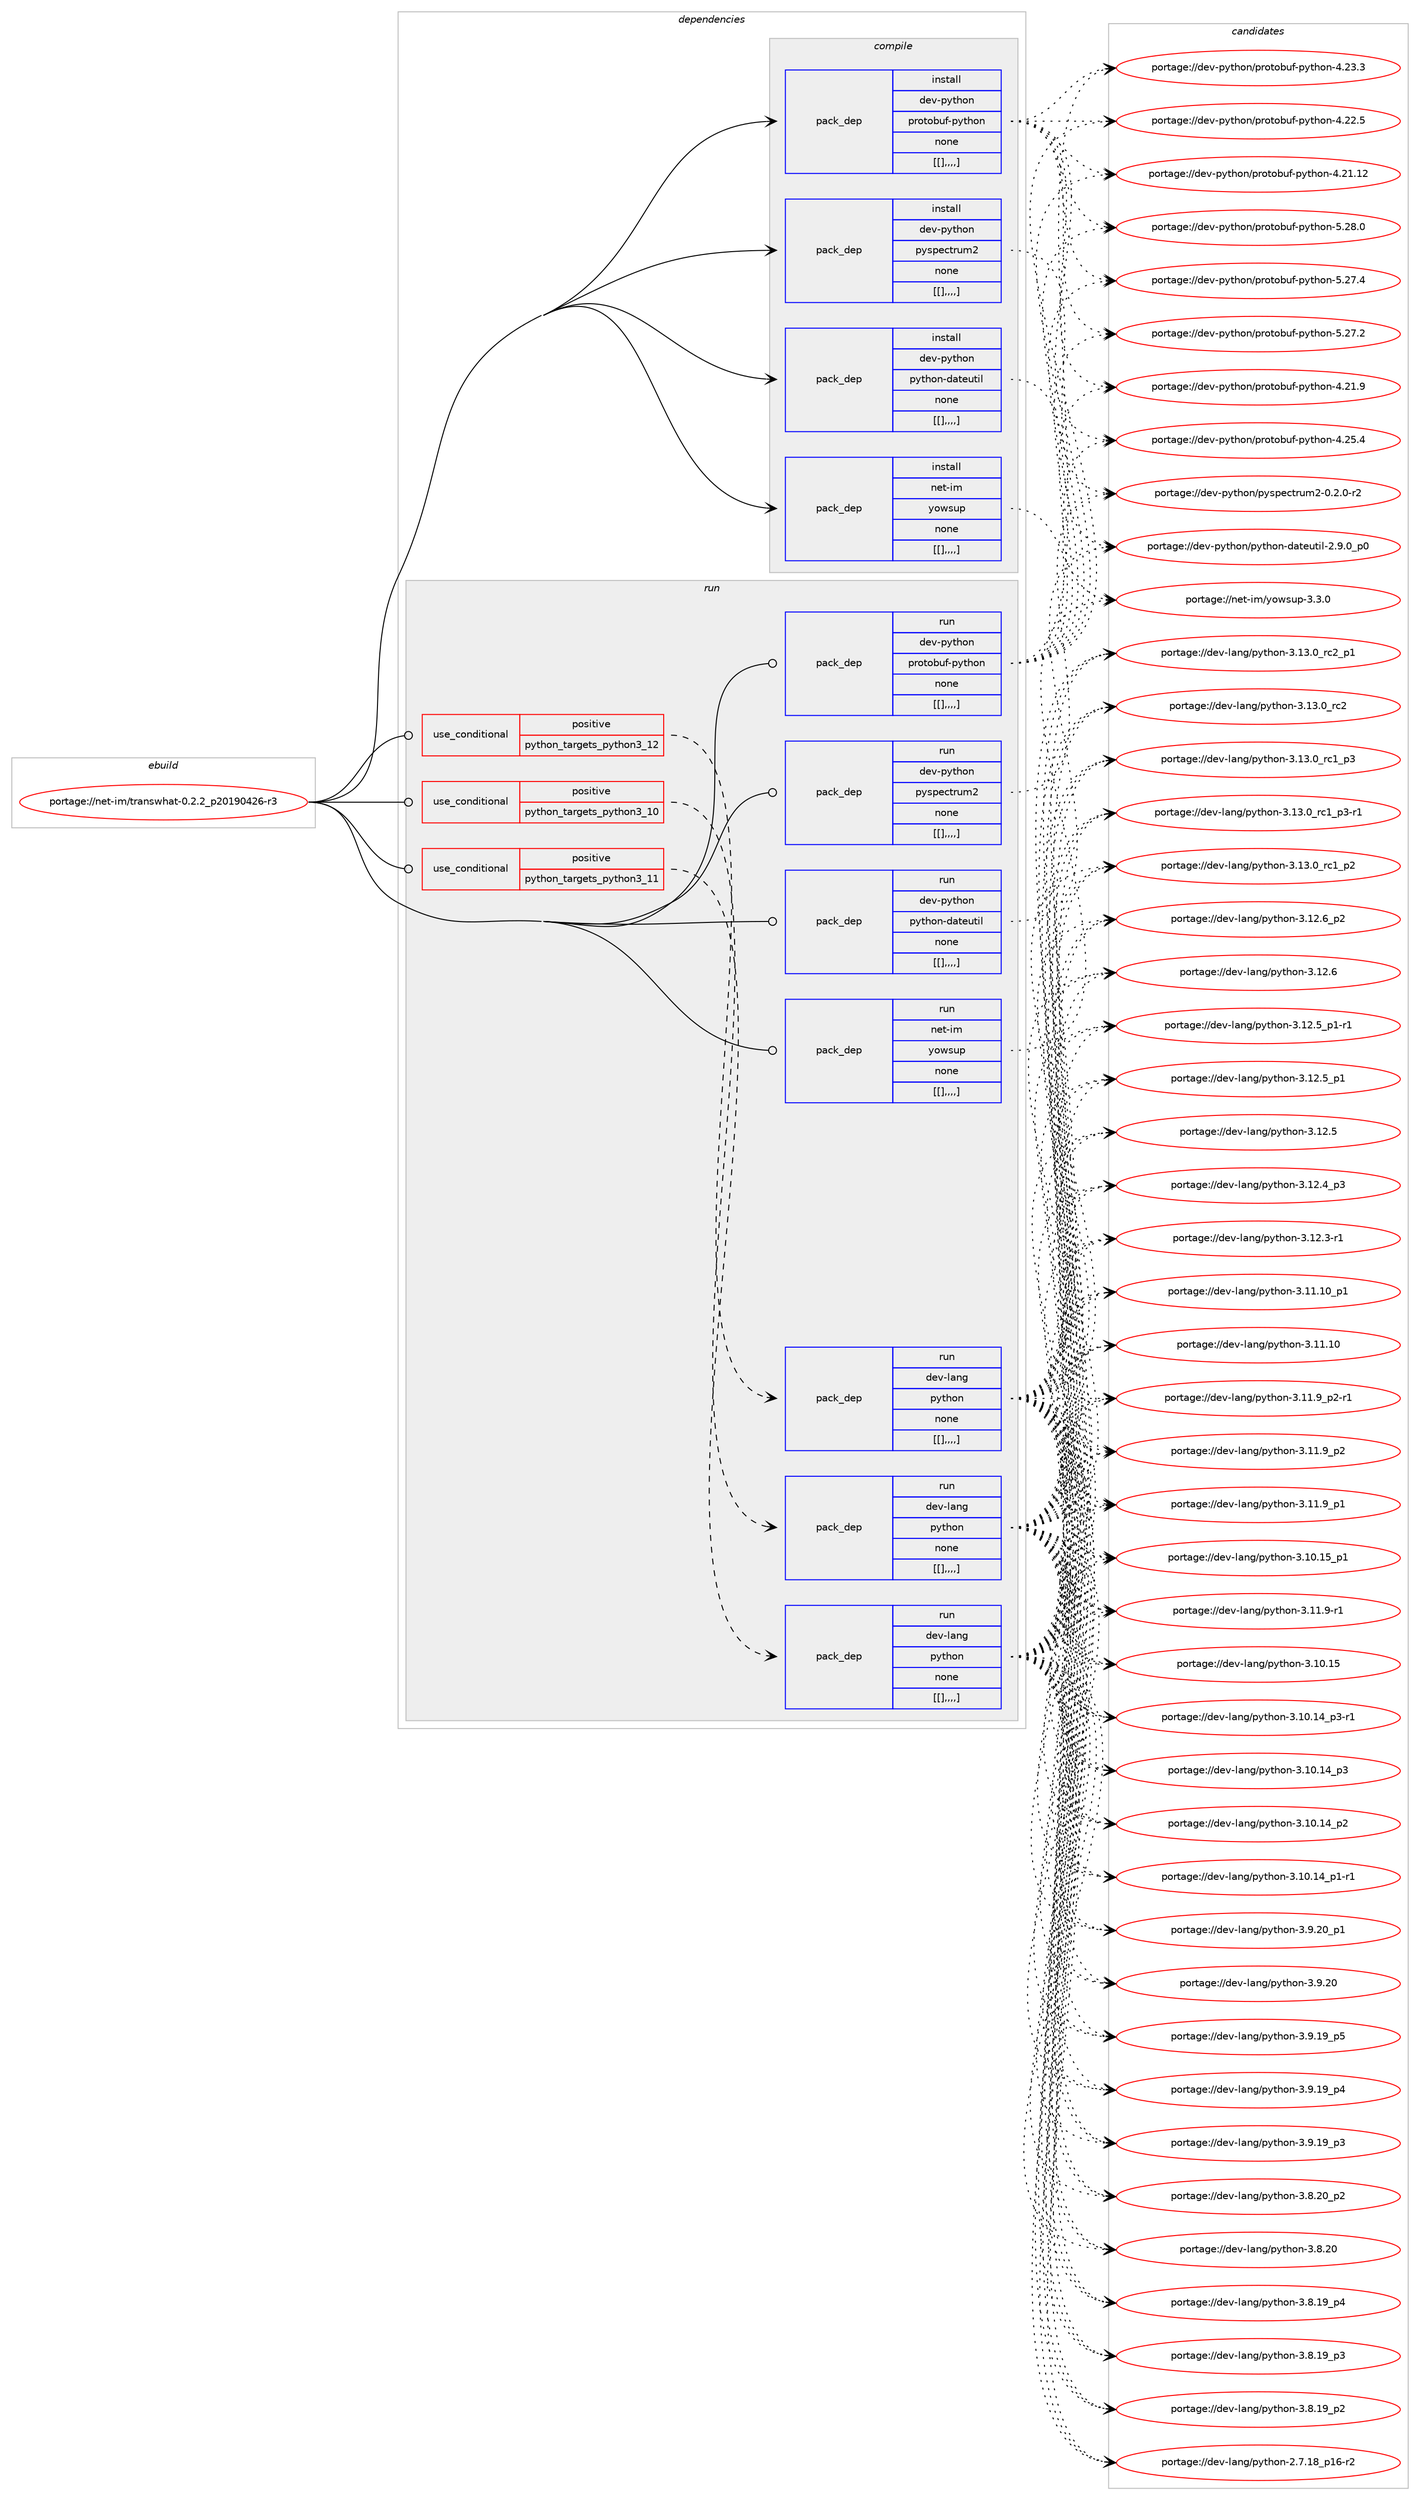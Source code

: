 digraph prolog {

# *************
# Graph options
# *************

newrank=true;
concentrate=true;
compound=true;
graph [rankdir=LR,fontname=Helvetica,fontsize=10,ranksep=1.5];#, ranksep=2.5, nodesep=0.2];
edge  [arrowhead=vee];
node  [fontname=Helvetica,fontsize=10];

# **********
# The ebuild
# **********

subgraph cluster_leftcol {
color=gray;
label=<<i>ebuild</i>>;
id [label="portage://net-im/transwhat-0.2.2_p20190426-r3", color=red, width=4, href="../net-im/transwhat-0.2.2_p20190426-r3.svg"];
}

# ****************
# The dependencies
# ****************

subgraph cluster_midcol {
color=gray;
label=<<i>dependencies</i>>;
subgraph cluster_compile {
fillcolor="#eeeeee";
style=filled;
label=<<i>compile</i>>;
subgraph pack267455 {
dependency366607 [label=<<TABLE BORDER="0" CELLBORDER="1" CELLSPACING="0" CELLPADDING="4" WIDTH="220"><TR><TD ROWSPAN="6" CELLPADDING="30">pack_dep</TD></TR><TR><TD WIDTH="110">install</TD></TR><TR><TD>dev-python</TD></TR><TR><TD>protobuf-python</TD></TR><TR><TD>none</TD></TR><TR><TD>[[],,,,]</TD></TR></TABLE>>, shape=none, color=blue];
}
id:e -> dependency366607:w [weight=20,style="solid",arrowhead="vee"];
subgraph pack267456 {
dependency366608 [label=<<TABLE BORDER="0" CELLBORDER="1" CELLSPACING="0" CELLPADDING="4" WIDTH="220"><TR><TD ROWSPAN="6" CELLPADDING="30">pack_dep</TD></TR><TR><TD WIDTH="110">install</TD></TR><TR><TD>dev-python</TD></TR><TR><TD>pyspectrum2</TD></TR><TR><TD>none</TD></TR><TR><TD>[[],,,,]</TD></TR></TABLE>>, shape=none, color=blue];
}
id:e -> dependency366608:w [weight=20,style="solid",arrowhead="vee"];
subgraph pack267457 {
dependency366609 [label=<<TABLE BORDER="0" CELLBORDER="1" CELLSPACING="0" CELLPADDING="4" WIDTH="220"><TR><TD ROWSPAN="6" CELLPADDING="30">pack_dep</TD></TR><TR><TD WIDTH="110">install</TD></TR><TR><TD>dev-python</TD></TR><TR><TD>python-dateutil</TD></TR><TR><TD>none</TD></TR><TR><TD>[[],,,,]</TD></TR></TABLE>>, shape=none, color=blue];
}
id:e -> dependency366609:w [weight=20,style="solid",arrowhead="vee"];
subgraph pack267458 {
dependency366610 [label=<<TABLE BORDER="0" CELLBORDER="1" CELLSPACING="0" CELLPADDING="4" WIDTH="220"><TR><TD ROWSPAN="6" CELLPADDING="30">pack_dep</TD></TR><TR><TD WIDTH="110">install</TD></TR><TR><TD>net-im</TD></TR><TR><TD>yowsup</TD></TR><TR><TD>none</TD></TR><TR><TD>[[],,,,]</TD></TR></TABLE>>, shape=none, color=blue];
}
id:e -> dependency366610:w [weight=20,style="solid",arrowhead="vee"];
}
subgraph cluster_compileandrun {
fillcolor="#eeeeee";
style=filled;
label=<<i>compile and run</i>>;
}
subgraph cluster_run {
fillcolor="#eeeeee";
style=filled;
label=<<i>run</i>>;
subgraph cond96496 {
dependency366611 [label=<<TABLE BORDER="0" CELLBORDER="1" CELLSPACING="0" CELLPADDING="4"><TR><TD ROWSPAN="3" CELLPADDING="10">use_conditional</TD></TR><TR><TD>positive</TD></TR><TR><TD>python_targets_python3_10</TD></TR></TABLE>>, shape=none, color=red];
subgraph pack267459 {
dependency366612 [label=<<TABLE BORDER="0" CELLBORDER="1" CELLSPACING="0" CELLPADDING="4" WIDTH="220"><TR><TD ROWSPAN="6" CELLPADDING="30">pack_dep</TD></TR><TR><TD WIDTH="110">run</TD></TR><TR><TD>dev-lang</TD></TR><TR><TD>python</TD></TR><TR><TD>none</TD></TR><TR><TD>[[],,,,]</TD></TR></TABLE>>, shape=none, color=blue];
}
dependency366611:e -> dependency366612:w [weight=20,style="dashed",arrowhead="vee"];
}
id:e -> dependency366611:w [weight=20,style="solid",arrowhead="odot"];
subgraph cond96497 {
dependency366613 [label=<<TABLE BORDER="0" CELLBORDER="1" CELLSPACING="0" CELLPADDING="4"><TR><TD ROWSPAN="3" CELLPADDING="10">use_conditional</TD></TR><TR><TD>positive</TD></TR><TR><TD>python_targets_python3_11</TD></TR></TABLE>>, shape=none, color=red];
subgraph pack267460 {
dependency366614 [label=<<TABLE BORDER="0" CELLBORDER="1" CELLSPACING="0" CELLPADDING="4" WIDTH="220"><TR><TD ROWSPAN="6" CELLPADDING="30">pack_dep</TD></TR><TR><TD WIDTH="110">run</TD></TR><TR><TD>dev-lang</TD></TR><TR><TD>python</TD></TR><TR><TD>none</TD></TR><TR><TD>[[],,,,]</TD></TR></TABLE>>, shape=none, color=blue];
}
dependency366613:e -> dependency366614:w [weight=20,style="dashed",arrowhead="vee"];
}
id:e -> dependency366613:w [weight=20,style="solid",arrowhead="odot"];
subgraph cond96498 {
dependency366615 [label=<<TABLE BORDER="0" CELLBORDER="1" CELLSPACING="0" CELLPADDING="4"><TR><TD ROWSPAN="3" CELLPADDING="10">use_conditional</TD></TR><TR><TD>positive</TD></TR><TR><TD>python_targets_python3_12</TD></TR></TABLE>>, shape=none, color=red];
subgraph pack267461 {
dependency366616 [label=<<TABLE BORDER="0" CELLBORDER="1" CELLSPACING="0" CELLPADDING="4" WIDTH="220"><TR><TD ROWSPAN="6" CELLPADDING="30">pack_dep</TD></TR><TR><TD WIDTH="110">run</TD></TR><TR><TD>dev-lang</TD></TR><TR><TD>python</TD></TR><TR><TD>none</TD></TR><TR><TD>[[],,,,]</TD></TR></TABLE>>, shape=none, color=blue];
}
dependency366615:e -> dependency366616:w [weight=20,style="dashed",arrowhead="vee"];
}
id:e -> dependency366615:w [weight=20,style="solid",arrowhead="odot"];
subgraph pack267462 {
dependency366617 [label=<<TABLE BORDER="0" CELLBORDER="1" CELLSPACING="0" CELLPADDING="4" WIDTH="220"><TR><TD ROWSPAN="6" CELLPADDING="30">pack_dep</TD></TR><TR><TD WIDTH="110">run</TD></TR><TR><TD>dev-python</TD></TR><TR><TD>protobuf-python</TD></TR><TR><TD>none</TD></TR><TR><TD>[[],,,,]</TD></TR></TABLE>>, shape=none, color=blue];
}
id:e -> dependency366617:w [weight=20,style="solid",arrowhead="odot"];
subgraph pack267463 {
dependency366618 [label=<<TABLE BORDER="0" CELLBORDER="1" CELLSPACING="0" CELLPADDING="4" WIDTH="220"><TR><TD ROWSPAN="6" CELLPADDING="30">pack_dep</TD></TR><TR><TD WIDTH="110">run</TD></TR><TR><TD>dev-python</TD></TR><TR><TD>pyspectrum2</TD></TR><TR><TD>none</TD></TR><TR><TD>[[],,,,]</TD></TR></TABLE>>, shape=none, color=blue];
}
id:e -> dependency366618:w [weight=20,style="solid",arrowhead="odot"];
subgraph pack267464 {
dependency366619 [label=<<TABLE BORDER="0" CELLBORDER="1" CELLSPACING="0" CELLPADDING="4" WIDTH="220"><TR><TD ROWSPAN="6" CELLPADDING="30">pack_dep</TD></TR><TR><TD WIDTH="110">run</TD></TR><TR><TD>dev-python</TD></TR><TR><TD>python-dateutil</TD></TR><TR><TD>none</TD></TR><TR><TD>[[],,,,]</TD></TR></TABLE>>, shape=none, color=blue];
}
id:e -> dependency366619:w [weight=20,style="solid",arrowhead="odot"];
subgraph pack267465 {
dependency366620 [label=<<TABLE BORDER="0" CELLBORDER="1" CELLSPACING="0" CELLPADDING="4" WIDTH="220"><TR><TD ROWSPAN="6" CELLPADDING="30">pack_dep</TD></TR><TR><TD WIDTH="110">run</TD></TR><TR><TD>net-im</TD></TR><TR><TD>yowsup</TD></TR><TR><TD>none</TD></TR><TR><TD>[[],,,,]</TD></TR></TABLE>>, shape=none, color=blue];
}
id:e -> dependency366620:w [weight=20,style="solid",arrowhead="odot"];
}
}

# **************
# The candidates
# **************

subgraph cluster_choices {
rank=same;
color=gray;
label=<<i>candidates</i>>;

subgraph choice267455 {
color=black;
nodesep=1;
choice1001011184511212111610411111047112114111116111981171024511212111610411111045534650564648 [label="portage://dev-python/protobuf-python-5.28.0", color=red, width=4,href="../dev-python/protobuf-python-5.28.0.svg"];
choice1001011184511212111610411111047112114111116111981171024511212111610411111045534650554652 [label="portage://dev-python/protobuf-python-5.27.4", color=red, width=4,href="../dev-python/protobuf-python-5.27.4.svg"];
choice1001011184511212111610411111047112114111116111981171024511212111610411111045534650554650 [label="portage://dev-python/protobuf-python-5.27.2", color=red, width=4,href="../dev-python/protobuf-python-5.27.2.svg"];
choice1001011184511212111610411111047112114111116111981171024511212111610411111045524650534652 [label="portage://dev-python/protobuf-python-4.25.4", color=red, width=4,href="../dev-python/protobuf-python-4.25.4.svg"];
choice1001011184511212111610411111047112114111116111981171024511212111610411111045524650514651 [label="portage://dev-python/protobuf-python-4.23.3", color=red, width=4,href="../dev-python/protobuf-python-4.23.3.svg"];
choice1001011184511212111610411111047112114111116111981171024511212111610411111045524650504653 [label="portage://dev-python/protobuf-python-4.22.5", color=red, width=4,href="../dev-python/protobuf-python-4.22.5.svg"];
choice100101118451121211161041111104711211411111611198117102451121211161041111104552465049464950 [label="portage://dev-python/protobuf-python-4.21.12", color=red, width=4,href="../dev-python/protobuf-python-4.21.12.svg"];
choice1001011184511212111610411111047112114111116111981171024511212111610411111045524650494657 [label="portage://dev-python/protobuf-python-4.21.9", color=red, width=4,href="../dev-python/protobuf-python-4.21.9.svg"];
dependency366607:e -> choice1001011184511212111610411111047112114111116111981171024511212111610411111045534650564648:w [style=dotted,weight="100"];
dependency366607:e -> choice1001011184511212111610411111047112114111116111981171024511212111610411111045534650554652:w [style=dotted,weight="100"];
dependency366607:e -> choice1001011184511212111610411111047112114111116111981171024511212111610411111045534650554650:w [style=dotted,weight="100"];
dependency366607:e -> choice1001011184511212111610411111047112114111116111981171024511212111610411111045524650534652:w [style=dotted,weight="100"];
dependency366607:e -> choice1001011184511212111610411111047112114111116111981171024511212111610411111045524650514651:w [style=dotted,weight="100"];
dependency366607:e -> choice1001011184511212111610411111047112114111116111981171024511212111610411111045524650504653:w [style=dotted,weight="100"];
dependency366607:e -> choice100101118451121211161041111104711211411111611198117102451121211161041111104552465049464950:w [style=dotted,weight="100"];
dependency366607:e -> choice1001011184511212111610411111047112114111116111981171024511212111610411111045524650494657:w [style=dotted,weight="100"];
}
subgraph choice267456 {
color=black;
nodesep=1;
choice100101118451121211161041111104711212111511210199116114117109504548465046484511450 [label="portage://dev-python/pyspectrum2-0.2.0-r2", color=red, width=4,href="../dev-python/pyspectrum2-0.2.0-r2.svg"];
dependency366608:e -> choice100101118451121211161041111104711212111511210199116114117109504548465046484511450:w [style=dotted,weight="100"];
}
subgraph choice267457 {
color=black;
nodesep=1;
choice100101118451121211161041111104711212111610411111045100971161011171161051084550465746489511248 [label="portage://dev-python/python-dateutil-2.9.0_p0", color=red, width=4,href="../dev-python/python-dateutil-2.9.0_p0.svg"];
dependency366609:e -> choice100101118451121211161041111104711212111610411111045100971161011171161051084550465746489511248:w [style=dotted,weight="100"];
}
subgraph choice267458 {
color=black;
nodesep=1;
choice1101011164510510947121111119115117112455146514648 [label="portage://net-im/yowsup-3.3.0", color=red, width=4,href="../net-im/yowsup-3.3.0.svg"];
dependency366610:e -> choice1101011164510510947121111119115117112455146514648:w [style=dotted,weight="100"];
}
subgraph choice267459 {
color=black;
nodesep=1;
choice100101118451089711010347112121116104111110455146495146489511499509511249 [label="portage://dev-lang/python-3.13.0_rc2_p1", color=red, width=4,href="../dev-lang/python-3.13.0_rc2_p1.svg"];
choice10010111845108971101034711212111610411111045514649514648951149950 [label="portage://dev-lang/python-3.13.0_rc2", color=red, width=4,href="../dev-lang/python-3.13.0_rc2.svg"];
choice1001011184510897110103471121211161041111104551464951464895114994995112514511449 [label="portage://dev-lang/python-3.13.0_rc1_p3-r1", color=red, width=4,href="../dev-lang/python-3.13.0_rc1_p3-r1.svg"];
choice100101118451089711010347112121116104111110455146495146489511499499511251 [label="portage://dev-lang/python-3.13.0_rc1_p3", color=red, width=4,href="../dev-lang/python-3.13.0_rc1_p3.svg"];
choice100101118451089711010347112121116104111110455146495146489511499499511250 [label="portage://dev-lang/python-3.13.0_rc1_p2", color=red, width=4,href="../dev-lang/python-3.13.0_rc1_p2.svg"];
choice100101118451089711010347112121116104111110455146495046549511250 [label="portage://dev-lang/python-3.12.6_p2", color=red, width=4,href="../dev-lang/python-3.12.6_p2.svg"];
choice10010111845108971101034711212111610411111045514649504654 [label="portage://dev-lang/python-3.12.6", color=red, width=4,href="../dev-lang/python-3.12.6.svg"];
choice1001011184510897110103471121211161041111104551464950465395112494511449 [label="portage://dev-lang/python-3.12.5_p1-r1", color=red, width=4,href="../dev-lang/python-3.12.5_p1-r1.svg"];
choice100101118451089711010347112121116104111110455146495046539511249 [label="portage://dev-lang/python-3.12.5_p1", color=red, width=4,href="../dev-lang/python-3.12.5_p1.svg"];
choice10010111845108971101034711212111610411111045514649504653 [label="portage://dev-lang/python-3.12.5", color=red, width=4,href="../dev-lang/python-3.12.5.svg"];
choice100101118451089711010347112121116104111110455146495046529511251 [label="portage://dev-lang/python-3.12.4_p3", color=red, width=4,href="../dev-lang/python-3.12.4_p3.svg"];
choice100101118451089711010347112121116104111110455146495046514511449 [label="portage://dev-lang/python-3.12.3-r1", color=red, width=4,href="../dev-lang/python-3.12.3-r1.svg"];
choice10010111845108971101034711212111610411111045514649494649489511249 [label="portage://dev-lang/python-3.11.10_p1", color=red, width=4,href="../dev-lang/python-3.11.10_p1.svg"];
choice1001011184510897110103471121211161041111104551464949464948 [label="portage://dev-lang/python-3.11.10", color=red, width=4,href="../dev-lang/python-3.11.10.svg"];
choice1001011184510897110103471121211161041111104551464949465795112504511449 [label="portage://dev-lang/python-3.11.9_p2-r1", color=red, width=4,href="../dev-lang/python-3.11.9_p2-r1.svg"];
choice100101118451089711010347112121116104111110455146494946579511250 [label="portage://dev-lang/python-3.11.9_p2", color=red, width=4,href="../dev-lang/python-3.11.9_p2.svg"];
choice100101118451089711010347112121116104111110455146494946579511249 [label="portage://dev-lang/python-3.11.9_p1", color=red, width=4,href="../dev-lang/python-3.11.9_p1.svg"];
choice100101118451089711010347112121116104111110455146494946574511449 [label="portage://dev-lang/python-3.11.9-r1", color=red, width=4,href="../dev-lang/python-3.11.9-r1.svg"];
choice10010111845108971101034711212111610411111045514649484649539511249 [label="portage://dev-lang/python-3.10.15_p1", color=red, width=4,href="../dev-lang/python-3.10.15_p1.svg"];
choice1001011184510897110103471121211161041111104551464948464953 [label="portage://dev-lang/python-3.10.15", color=red, width=4,href="../dev-lang/python-3.10.15.svg"];
choice100101118451089711010347112121116104111110455146494846495295112514511449 [label="portage://dev-lang/python-3.10.14_p3-r1", color=red, width=4,href="../dev-lang/python-3.10.14_p3-r1.svg"];
choice10010111845108971101034711212111610411111045514649484649529511251 [label="portage://dev-lang/python-3.10.14_p3", color=red, width=4,href="../dev-lang/python-3.10.14_p3.svg"];
choice10010111845108971101034711212111610411111045514649484649529511250 [label="portage://dev-lang/python-3.10.14_p2", color=red, width=4,href="../dev-lang/python-3.10.14_p2.svg"];
choice100101118451089711010347112121116104111110455146494846495295112494511449 [label="portage://dev-lang/python-3.10.14_p1-r1", color=red, width=4,href="../dev-lang/python-3.10.14_p1-r1.svg"];
choice100101118451089711010347112121116104111110455146574650489511249 [label="portage://dev-lang/python-3.9.20_p1", color=red, width=4,href="../dev-lang/python-3.9.20_p1.svg"];
choice10010111845108971101034711212111610411111045514657465048 [label="portage://dev-lang/python-3.9.20", color=red, width=4,href="../dev-lang/python-3.9.20.svg"];
choice100101118451089711010347112121116104111110455146574649579511253 [label="portage://dev-lang/python-3.9.19_p5", color=red, width=4,href="../dev-lang/python-3.9.19_p5.svg"];
choice100101118451089711010347112121116104111110455146574649579511252 [label="portage://dev-lang/python-3.9.19_p4", color=red, width=4,href="../dev-lang/python-3.9.19_p4.svg"];
choice100101118451089711010347112121116104111110455146574649579511251 [label="portage://dev-lang/python-3.9.19_p3", color=red, width=4,href="../dev-lang/python-3.9.19_p3.svg"];
choice100101118451089711010347112121116104111110455146564650489511250 [label="portage://dev-lang/python-3.8.20_p2", color=red, width=4,href="../dev-lang/python-3.8.20_p2.svg"];
choice10010111845108971101034711212111610411111045514656465048 [label="portage://dev-lang/python-3.8.20", color=red, width=4,href="../dev-lang/python-3.8.20.svg"];
choice100101118451089711010347112121116104111110455146564649579511252 [label="portage://dev-lang/python-3.8.19_p4", color=red, width=4,href="../dev-lang/python-3.8.19_p4.svg"];
choice100101118451089711010347112121116104111110455146564649579511251 [label="portage://dev-lang/python-3.8.19_p3", color=red, width=4,href="../dev-lang/python-3.8.19_p3.svg"];
choice100101118451089711010347112121116104111110455146564649579511250 [label="portage://dev-lang/python-3.8.19_p2", color=red, width=4,href="../dev-lang/python-3.8.19_p2.svg"];
choice100101118451089711010347112121116104111110455046554649569511249544511450 [label="portage://dev-lang/python-2.7.18_p16-r2", color=red, width=4,href="../dev-lang/python-2.7.18_p16-r2.svg"];
dependency366612:e -> choice100101118451089711010347112121116104111110455146495146489511499509511249:w [style=dotted,weight="100"];
dependency366612:e -> choice10010111845108971101034711212111610411111045514649514648951149950:w [style=dotted,weight="100"];
dependency366612:e -> choice1001011184510897110103471121211161041111104551464951464895114994995112514511449:w [style=dotted,weight="100"];
dependency366612:e -> choice100101118451089711010347112121116104111110455146495146489511499499511251:w [style=dotted,weight="100"];
dependency366612:e -> choice100101118451089711010347112121116104111110455146495146489511499499511250:w [style=dotted,weight="100"];
dependency366612:e -> choice100101118451089711010347112121116104111110455146495046549511250:w [style=dotted,weight="100"];
dependency366612:e -> choice10010111845108971101034711212111610411111045514649504654:w [style=dotted,weight="100"];
dependency366612:e -> choice1001011184510897110103471121211161041111104551464950465395112494511449:w [style=dotted,weight="100"];
dependency366612:e -> choice100101118451089711010347112121116104111110455146495046539511249:w [style=dotted,weight="100"];
dependency366612:e -> choice10010111845108971101034711212111610411111045514649504653:w [style=dotted,weight="100"];
dependency366612:e -> choice100101118451089711010347112121116104111110455146495046529511251:w [style=dotted,weight="100"];
dependency366612:e -> choice100101118451089711010347112121116104111110455146495046514511449:w [style=dotted,weight="100"];
dependency366612:e -> choice10010111845108971101034711212111610411111045514649494649489511249:w [style=dotted,weight="100"];
dependency366612:e -> choice1001011184510897110103471121211161041111104551464949464948:w [style=dotted,weight="100"];
dependency366612:e -> choice1001011184510897110103471121211161041111104551464949465795112504511449:w [style=dotted,weight="100"];
dependency366612:e -> choice100101118451089711010347112121116104111110455146494946579511250:w [style=dotted,weight="100"];
dependency366612:e -> choice100101118451089711010347112121116104111110455146494946579511249:w [style=dotted,weight="100"];
dependency366612:e -> choice100101118451089711010347112121116104111110455146494946574511449:w [style=dotted,weight="100"];
dependency366612:e -> choice10010111845108971101034711212111610411111045514649484649539511249:w [style=dotted,weight="100"];
dependency366612:e -> choice1001011184510897110103471121211161041111104551464948464953:w [style=dotted,weight="100"];
dependency366612:e -> choice100101118451089711010347112121116104111110455146494846495295112514511449:w [style=dotted,weight="100"];
dependency366612:e -> choice10010111845108971101034711212111610411111045514649484649529511251:w [style=dotted,weight="100"];
dependency366612:e -> choice10010111845108971101034711212111610411111045514649484649529511250:w [style=dotted,weight="100"];
dependency366612:e -> choice100101118451089711010347112121116104111110455146494846495295112494511449:w [style=dotted,weight="100"];
dependency366612:e -> choice100101118451089711010347112121116104111110455146574650489511249:w [style=dotted,weight="100"];
dependency366612:e -> choice10010111845108971101034711212111610411111045514657465048:w [style=dotted,weight="100"];
dependency366612:e -> choice100101118451089711010347112121116104111110455146574649579511253:w [style=dotted,weight="100"];
dependency366612:e -> choice100101118451089711010347112121116104111110455146574649579511252:w [style=dotted,weight="100"];
dependency366612:e -> choice100101118451089711010347112121116104111110455146574649579511251:w [style=dotted,weight="100"];
dependency366612:e -> choice100101118451089711010347112121116104111110455146564650489511250:w [style=dotted,weight="100"];
dependency366612:e -> choice10010111845108971101034711212111610411111045514656465048:w [style=dotted,weight="100"];
dependency366612:e -> choice100101118451089711010347112121116104111110455146564649579511252:w [style=dotted,weight="100"];
dependency366612:e -> choice100101118451089711010347112121116104111110455146564649579511251:w [style=dotted,weight="100"];
dependency366612:e -> choice100101118451089711010347112121116104111110455146564649579511250:w [style=dotted,weight="100"];
dependency366612:e -> choice100101118451089711010347112121116104111110455046554649569511249544511450:w [style=dotted,weight="100"];
}
subgraph choice267460 {
color=black;
nodesep=1;
choice100101118451089711010347112121116104111110455146495146489511499509511249 [label="portage://dev-lang/python-3.13.0_rc2_p1", color=red, width=4,href="../dev-lang/python-3.13.0_rc2_p1.svg"];
choice10010111845108971101034711212111610411111045514649514648951149950 [label="portage://dev-lang/python-3.13.0_rc2", color=red, width=4,href="../dev-lang/python-3.13.0_rc2.svg"];
choice1001011184510897110103471121211161041111104551464951464895114994995112514511449 [label="portage://dev-lang/python-3.13.0_rc1_p3-r1", color=red, width=4,href="../dev-lang/python-3.13.0_rc1_p3-r1.svg"];
choice100101118451089711010347112121116104111110455146495146489511499499511251 [label="portage://dev-lang/python-3.13.0_rc1_p3", color=red, width=4,href="../dev-lang/python-3.13.0_rc1_p3.svg"];
choice100101118451089711010347112121116104111110455146495146489511499499511250 [label="portage://dev-lang/python-3.13.0_rc1_p2", color=red, width=4,href="../dev-lang/python-3.13.0_rc1_p2.svg"];
choice100101118451089711010347112121116104111110455146495046549511250 [label="portage://dev-lang/python-3.12.6_p2", color=red, width=4,href="../dev-lang/python-3.12.6_p2.svg"];
choice10010111845108971101034711212111610411111045514649504654 [label="portage://dev-lang/python-3.12.6", color=red, width=4,href="../dev-lang/python-3.12.6.svg"];
choice1001011184510897110103471121211161041111104551464950465395112494511449 [label="portage://dev-lang/python-3.12.5_p1-r1", color=red, width=4,href="../dev-lang/python-3.12.5_p1-r1.svg"];
choice100101118451089711010347112121116104111110455146495046539511249 [label="portage://dev-lang/python-3.12.5_p1", color=red, width=4,href="../dev-lang/python-3.12.5_p1.svg"];
choice10010111845108971101034711212111610411111045514649504653 [label="portage://dev-lang/python-3.12.5", color=red, width=4,href="../dev-lang/python-3.12.5.svg"];
choice100101118451089711010347112121116104111110455146495046529511251 [label="portage://dev-lang/python-3.12.4_p3", color=red, width=4,href="../dev-lang/python-3.12.4_p3.svg"];
choice100101118451089711010347112121116104111110455146495046514511449 [label="portage://dev-lang/python-3.12.3-r1", color=red, width=4,href="../dev-lang/python-3.12.3-r1.svg"];
choice10010111845108971101034711212111610411111045514649494649489511249 [label="portage://dev-lang/python-3.11.10_p1", color=red, width=4,href="../dev-lang/python-3.11.10_p1.svg"];
choice1001011184510897110103471121211161041111104551464949464948 [label="portage://dev-lang/python-3.11.10", color=red, width=4,href="../dev-lang/python-3.11.10.svg"];
choice1001011184510897110103471121211161041111104551464949465795112504511449 [label="portage://dev-lang/python-3.11.9_p2-r1", color=red, width=4,href="../dev-lang/python-3.11.9_p2-r1.svg"];
choice100101118451089711010347112121116104111110455146494946579511250 [label="portage://dev-lang/python-3.11.9_p2", color=red, width=4,href="../dev-lang/python-3.11.9_p2.svg"];
choice100101118451089711010347112121116104111110455146494946579511249 [label="portage://dev-lang/python-3.11.9_p1", color=red, width=4,href="../dev-lang/python-3.11.9_p1.svg"];
choice100101118451089711010347112121116104111110455146494946574511449 [label="portage://dev-lang/python-3.11.9-r1", color=red, width=4,href="../dev-lang/python-3.11.9-r1.svg"];
choice10010111845108971101034711212111610411111045514649484649539511249 [label="portage://dev-lang/python-3.10.15_p1", color=red, width=4,href="../dev-lang/python-3.10.15_p1.svg"];
choice1001011184510897110103471121211161041111104551464948464953 [label="portage://dev-lang/python-3.10.15", color=red, width=4,href="../dev-lang/python-3.10.15.svg"];
choice100101118451089711010347112121116104111110455146494846495295112514511449 [label="portage://dev-lang/python-3.10.14_p3-r1", color=red, width=4,href="../dev-lang/python-3.10.14_p3-r1.svg"];
choice10010111845108971101034711212111610411111045514649484649529511251 [label="portage://dev-lang/python-3.10.14_p3", color=red, width=4,href="../dev-lang/python-3.10.14_p3.svg"];
choice10010111845108971101034711212111610411111045514649484649529511250 [label="portage://dev-lang/python-3.10.14_p2", color=red, width=4,href="../dev-lang/python-3.10.14_p2.svg"];
choice100101118451089711010347112121116104111110455146494846495295112494511449 [label="portage://dev-lang/python-3.10.14_p1-r1", color=red, width=4,href="../dev-lang/python-3.10.14_p1-r1.svg"];
choice100101118451089711010347112121116104111110455146574650489511249 [label="portage://dev-lang/python-3.9.20_p1", color=red, width=4,href="../dev-lang/python-3.9.20_p1.svg"];
choice10010111845108971101034711212111610411111045514657465048 [label="portage://dev-lang/python-3.9.20", color=red, width=4,href="../dev-lang/python-3.9.20.svg"];
choice100101118451089711010347112121116104111110455146574649579511253 [label="portage://dev-lang/python-3.9.19_p5", color=red, width=4,href="../dev-lang/python-3.9.19_p5.svg"];
choice100101118451089711010347112121116104111110455146574649579511252 [label="portage://dev-lang/python-3.9.19_p4", color=red, width=4,href="../dev-lang/python-3.9.19_p4.svg"];
choice100101118451089711010347112121116104111110455146574649579511251 [label="portage://dev-lang/python-3.9.19_p3", color=red, width=4,href="../dev-lang/python-3.9.19_p3.svg"];
choice100101118451089711010347112121116104111110455146564650489511250 [label="portage://dev-lang/python-3.8.20_p2", color=red, width=4,href="../dev-lang/python-3.8.20_p2.svg"];
choice10010111845108971101034711212111610411111045514656465048 [label="portage://dev-lang/python-3.8.20", color=red, width=4,href="../dev-lang/python-3.8.20.svg"];
choice100101118451089711010347112121116104111110455146564649579511252 [label="portage://dev-lang/python-3.8.19_p4", color=red, width=4,href="../dev-lang/python-3.8.19_p4.svg"];
choice100101118451089711010347112121116104111110455146564649579511251 [label="portage://dev-lang/python-3.8.19_p3", color=red, width=4,href="../dev-lang/python-3.8.19_p3.svg"];
choice100101118451089711010347112121116104111110455146564649579511250 [label="portage://dev-lang/python-3.8.19_p2", color=red, width=4,href="../dev-lang/python-3.8.19_p2.svg"];
choice100101118451089711010347112121116104111110455046554649569511249544511450 [label="portage://dev-lang/python-2.7.18_p16-r2", color=red, width=4,href="../dev-lang/python-2.7.18_p16-r2.svg"];
dependency366614:e -> choice100101118451089711010347112121116104111110455146495146489511499509511249:w [style=dotted,weight="100"];
dependency366614:e -> choice10010111845108971101034711212111610411111045514649514648951149950:w [style=dotted,weight="100"];
dependency366614:e -> choice1001011184510897110103471121211161041111104551464951464895114994995112514511449:w [style=dotted,weight="100"];
dependency366614:e -> choice100101118451089711010347112121116104111110455146495146489511499499511251:w [style=dotted,weight="100"];
dependency366614:e -> choice100101118451089711010347112121116104111110455146495146489511499499511250:w [style=dotted,weight="100"];
dependency366614:e -> choice100101118451089711010347112121116104111110455146495046549511250:w [style=dotted,weight="100"];
dependency366614:e -> choice10010111845108971101034711212111610411111045514649504654:w [style=dotted,weight="100"];
dependency366614:e -> choice1001011184510897110103471121211161041111104551464950465395112494511449:w [style=dotted,weight="100"];
dependency366614:e -> choice100101118451089711010347112121116104111110455146495046539511249:w [style=dotted,weight="100"];
dependency366614:e -> choice10010111845108971101034711212111610411111045514649504653:w [style=dotted,weight="100"];
dependency366614:e -> choice100101118451089711010347112121116104111110455146495046529511251:w [style=dotted,weight="100"];
dependency366614:e -> choice100101118451089711010347112121116104111110455146495046514511449:w [style=dotted,weight="100"];
dependency366614:e -> choice10010111845108971101034711212111610411111045514649494649489511249:w [style=dotted,weight="100"];
dependency366614:e -> choice1001011184510897110103471121211161041111104551464949464948:w [style=dotted,weight="100"];
dependency366614:e -> choice1001011184510897110103471121211161041111104551464949465795112504511449:w [style=dotted,weight="100"];
dependency366614:e -> choice100101118451089711010347112121116104111110455146494946579511250:w [style=dotted,weight="100"];
dependency366614:e -> choice100101118451089711010347112121116104111110455146494946579511249:w [style=dotted,weight="100"];
dependency366614:e -> choice100101118451089711010347112121116104111110455146494946574511449:w [style=dotted,weight="100"];
dependency366614:e -> choice10010111845108971101034711212111610411111045514649484649539511249:w [style=dotted,weight="100"];
dependency366614:e -> choice1001011184510897110103471121211161041111104551464948464953:w [style=dotted,weight="100"];
dependency366614:e -> choice100101118451089711010347112121116104111110455146494846495295112514511449:w [style=dotted,weight="100"];
dependency366614:e -> choice10010111845108971101034711212111610411111045514649484649529511251:w [style=dotted,weight="100"];
dependency366614:e -> choice10010111845108971101034711212111610411111045514649484649529511250:w [style=dotted,weight="100"];
dependency366614:e -> choice100101118451089711010347112121116104111110455146494846495295112494511449:w [style=dotted,weight="100"];
dependency366614:e -> choice100101118451089711010347112121116104111110455146574650489511249:w [style=dotted,weight="100"];
dependency366614:e -> choice10010111845108971101034711212111610411111045514657465048:w [style=dotted,weight="100"];
dependency366614:e -> choice100101118451089711010347112121116104111110455146574649579511253:w [style=dotted,weight="100"];
dependency366614:e -> choice100101118451089711010347112121116104111110455146574649579511252:w [style=dotted,weight="100"];
dependency366614:e -> choice100101118451089711010347112121116104111110455146574649579511251:w [style=dotted,weight="100"];
dependency366614:e -> choice100101118451089711010347112121116104111110455146564650489511250:w [style=dotted,weight="100"];
dependency366614:e -> choice10010111845108971101034711212111610411111045514656465048:w [style=dotted,weight="100"];
dependency366614:e -> choice100101118451089711010347112121116104111110455146564649579511252:w [style=dotted,weight="100"];
dependency366614:e -> choice100101118451089711010347112121116104111110455146564649579511251:w [style=dotted,weight="100"];
dependency366614:e -> choice100101118451089711010347112121116104111110455146564649579511250:w [style=dotted,weight="100"];
dependency366614:e -> choice100101118451089711010347112121116104111110455046554649569511249544511450:w [style=dotted,weight="100"];
}
subgraph choice267461 {
color=black;
nodesep=1;
choice100101118451089711010347112121116104111110455146495146489511499509511249 [label="portage://dev-lang/python-3.13.0_rc2_p1", color=red, width=4,href="../dev-lang/python-3.13.0_rc2_p1.svg"];
choice10010111845108971101034711212111610411111045514649514648951149950 [label="portage://dev-lang/python-3.13.0_rc2", color=red, width=4,href="../dev-lang/python-3.13.0_rc2.svg"];
choice1001011184510897110103471121211161041111104551464951464895114994995112514511449 [label="portage://dev-lang/python-3.13.0_rc1_p3-r1", color=red, width=4,href="../dev-lang/python-3.13.0_rc1_p3-r1.svg"];
choice100101118451089711010347112121116104111110455146495146489511499499511251 [label="portage://dev-lang/python-3.13.0_rc1_p3", color=red, width=4,href="../dev-lang/python-3.13.0_rc1_p3.svg"];
choice100101118451089711010347112121116104111110455146495146489511499499511250 [label="portage://dev-lang/python-3.13.0_rc1_p2", color=red, width=4,href="../dev-lang/python-3.13.0_rc1_p2.svg"];
choice100101118451089711010347112121116104111110455146495046549511250 [label="portage://dev-lang/python-3.12.6_p2", color=red, width=4,href="../dev-lang/python-3.12.6_p2.svg"];
choice10010111845108971101034711212111610411111045514649504654 [label="portage://dev-lang/python-3.12.6", color=red, width=4,href="../dev-lang/python-3.12.6.svg"];
choice1001011184510897110103471121211161041111104551464950465395112494511449 [label="portage://dev-lang/python-3.12.5_p1-r1", color=red, width=4,href="../dev-lang/python-3.12.5_p1-r1.svg"];
choice100101118451089711010347112121116104111110455146495046539511249 [label="portage://dev-lang/python-3.12.5_p1", color=red, width=4,href="../dev-lang/python-3.12.5_p1.svg"];
choice10010111845108971101034711212111610411111045514649504653 [label="portage://dev-lang/python-3.12.5", color=red, width=4,href="../dev-lang/python-3.12.5.svg"];
choice100101118451089711010347112121116104111110455146495046529511251 [label="portage://dev-lang/python-3.12.4_p3", color=red, width=4,href="../dev-lang/python-3.12.4_p3.svg"];
choice100101118451089711010347112121116104111110455146495046514511449 [label="portage://dev-lang/python-3.12.3-r1", color=red, width=4,href="../dev-lang/python-3.12.3-r1.svg"];
choice10010111845108971101034711212111610411111045514649494649489511249 [label="portage://dev-lang/python-3.11.10_p1", color=red, width=4,href="../dev-lang/python-3.11.10_p1.svg"];
choice1001011184510897110103471121211161041111104551464949464948 [label="portage://dev-lang/python-3.11.10", color=red, width=4,href="../dev-lang/python-3.11.10.svg"];
choice1001011184510897110103471121211161041111104551464949465795112504511449 [label="portage://dev-lang/python-3.11.9_p2-r1", color=red, width=4,href="../dev-lang/python-3.11.9_p2-r1.svg"];
choice100101118451089711010347112121116104111110455146494946579511250 [label="portage://dev-lang/python-3.11.9_p2", color=red, width=4,href="../dev-lang/python-3.11.9_p2.svg"];
choice100101118451089711010347112121116104111110455146494946579511249 [label="portage://dev-lang/python-3.11.9_p1", color=red, width=4,href="../dev-lang/python-3.11.9_p1.svg"];
choice100101118451089711010347112121116104111110455146494946574511449 [label="portage://dev-lang/python-3.11.9-r1", color=red, width=4,href="../dev-lang/python-3.11.9-r1.svg"];
choice10010111845108971101034711212111610411111045514649484649539511249 [label="portage://dev-lang/python-3.10.15_p1", color=red, width=4,href="../dev-lang/python-3.10.15_p1.svg"];
choice1001011184510897110103471121211161041111104551464948464953 [label="portage://dev-lang/python-3.10.15", color=red, width=4,href="../dev-lang/python-3.10.15.svg"];
choice100101118451089711010347112121116104111110455146494846495295112514511449 [label="portage://dev-lang/python-3.10.14_p3-r1", color=red, width=4,href="../dev-lang/python-3.10.14_p3-r1.svg"];
choice10010111845108971101034711212111610411111045514649484649529511251 [label="portage://dev-lang/python-3.10.14_p3", color=red, width=4,href="../dev-lang/python-3.10.14_p3.svg"];
choice10010111845108971101034711212111610411111045514649484649529511250 [label="portage://dev-lang/python-3.10.14_p2", color=red, width=4,href="../dev-lang/python-3.10.14_p2.svg"];
choice100101118451089711010347112121116104111110455146494846495295112494511449 [label="portage://dev-lang/python-3.10.14_p1-r1", color=red, width=4,href="../dev-lang/python-3.10.14_p1-r1.svg"];
choice100101118451089711010347112121116104111110455146574650489511249 [label="portage://dev-lang/python-3.9.20_p1", color=red, width=4,href="../dev-lang/python-3.9.20_p1.svg"];
choice10010111845108971101034711212111610411111045514657465048 [label="portage://dev-lang/python-3.9.20", color=red, width=4,href="../dev-lang/python-3.9.20.svg"];
choice100101118451089711010347112121116104111110455146574649579511253 [label="portage://dev-lang/python-3.9.19_p5", color=red, width=4,href="../dev-lang/python-3.9.19_p5.svg"];
choice100101118451089711010347112121116104111110455146574649579511252 [label="portage://dev-lang/python-3.9.19_p4", color=red, width=4,href="../dev-lang/python-3.9.19_p4.svg"];
choice100101118451089711010347112121116104111110455146574649579511251 [label="portage://dev-lang/python-3.9.19_p3", color=red, width=4,href="../dev-lang/python-3.9.19_p3.svg"];
choice100101118451089711010347112121116104111110455146564650489511250 [label="portage://dev-lang/python-3.8.20_p2", color=red, width=4,href="../dev-lang/python-3.8.20_p2.svg"];
choice10010111845108971101034711212111610411111045514656465048 [label="portage://dev-lang/python-3.8.20", color=red, width=4,href="../dev-lang/python-3.8.20.svg"];
choice100101118451089711010347112121116104111110455146564649579511252 [label="portage://dev-lang/python-3.8.19_p4", color=red, width=4,href="../dev-lang/python-3.8.19_p4.svg"];
choice100101118451089711010347112121116104111110455146564649579511251 [label="portage://dev-lang/python-3.8.19_p3", color=red, width=4,href="../dev-lang/python-3.8.19_p3.svg"];
choice100101118451089711010347112121116104111110455146564649579511250 [label="portage://dev-lang/python-3.8.19_p2", color=red, width=4,href="../dev-lang/python-3.8.19_p2.svg"];
choice100101118451089711010347112121116104111110455046554649569511249544511450 [label="portage://dev-lang/python-2.7.18_p16-r2", color=red, width=4,href="../dev-lang/python-2.7.18_p16-r2.svg"];
dependency366616:e -> choice100101118451089711010347112121116104111110455146495146489511499509511249:w [style=dotted,weight="100"];
dependency366616:e -> choice10010111845108971101034711212111610411111045514649514648951149950:w [style=dotted,weight="100"];
dependency366616:e -> choice1001011184510897110103471121211161041111104551464951464895114994995112514511449:w [style=dotted,weight="100"];
dependency366616:e -> choice100101118451089711010347112121116104111110455146495146489511499499511251:w [style=dotted,weight="100"];
dependency366616:e -> choice100101118451089711010347112121116104111110455146495146489511499499511250:w [style=dotted,weight="100"];
dependency366616:e -> choice100101118451089711010347112121116104111110455146495046549511250:w [style=dotted,weight="100"];
dependency366616:e -> choice10010111845108971101034711212111610411111045514649504654:w [style=dotted,weight="100"];
dependency366616:e -> choice1001011184510897110103471121211161041111104551464950465395112494511449:w [style=dotted,weight="100"];
dependency366616:e -> choice100101118451089711010347112121116104111110455146495046539511249:w [style=dotted,weight="100"];
dependency366616:e -> choice10010111845108971101034711212111610411111045514649504653:w [style=dotted,weight="100"];
dependency366616:e -> choice100101118451089711010347112121116104111110455146495046529511251:w [style=dotted,weight="100"];
dependency366616:e -> choice100101118451089711010347112121116104111110455146495046514511449:w [style=dotted,weight="100"];
dependency366616:e -> choice10010111845108971101034711212111610411111045514649494649489511249:w [style=dotted,weight="100"];
dependency366616:e -> choice1001011184510897110103471121211161041111104551464949464948:w [style=dotted,weight="100"];
dependency366616:e -> choice1001011184510897110103471121211161041111104551464949465795112504511449:w [style=dotted,weight="100"];
dependency366616:e -> choice100101118451089711010347112121116104111110455146494946579511250:w [style=dotted,weight="100"];
dependency366616:e -> choice100101118451089711010347112121116104111110455146494946579511249:w [style=dotted,weight="100"];
dependency366616:e -> choice100101118451089711010347112121116104111110455146494946574511449:w [style=dotted,weight="100"];
dependency366616:e -> choice10010111845108971101034711212111610411111045514649484649539511249:w [style=dotted,weight="100"];
dependency366616:e -> choice1001011184510897110103471121211161041111104551464948464953:w [style=dotted,weight="100"];
dependency366616:e -> choice100101118451089711010347112121116104111110455146494846495295112514511449:w [style=dotted,weight="100"];
dependency366616:e -> choice10010111845108971101034711212111610411111045514649484649529511251:w [style=dotted,weight="100"];
dependency366616:e -> choice10010111845108971101034711212111610411111045514649484649529511250:w [style=dotted,weight="100"];
dependency366616:e -> choice100101118451089711010347112121116104111110455146494846495295112494511449:w [style=dotted,weight="100"];
dependency366616:e -> choice100101118451089711010347112121116104111110455146574650489511249:w [style=dotted,weight="100"];
dependency366616:e -> choice10010111845108971101034711212111610411111045514657465048:w [style=dotted,weight="100"];
dependency366616:e -> choice100101118451089711010347112121116104111110455146574649579511253:w [style=dotted,weight="100"];
dependency366616:e -> choice100101118451089711010347112121116104111110455146574649579511252:w [style=dotted,weight="100"];
dependency366616:e -> choice100101118451089711010347112121116104111110455146574649579511251:w [style=dotted,weight="100"];
dependency366616:e -> choice100101118451089711010347112121116104111110455146564650489511250:w [style=dotted,weight="100"];
dependency366616:e -> choice10010111845108971101034711212111610411111045514656465048:w [style=dotted,weight="100"];
dependency366616:e -> choice100101118451089711010347112121116104111110455146564649579511252:w [style=dotted,weight="100"];
dependency366616:e -> choice100101118451089711010347112121116104111110455146564649579511251:w [style=dotted,weight="100"];
dependency366616:e -> choice100101118451089711010347112121116104111110455146564649579511250:w [style=dotted,weight="100"];
dependency366616:e -> choice100101118451089711010347112121116104111110455046554649569511249544511450:w [style=dotted,weight="100"];
}
subgraph choice267462 {
color=black;
nodesep=1;
choice1001011184511212111610411111047112114111116111981171024511212111610411111045534650564648 [label="portage://dev-python/protobuf-python-5.28.0", color=red, width=4,href="../dev-python/protobuf-python-5.28.0.svg"];
choice1001011184511212111610411111047112114111116111981171024511212111610411111045534650554652 [label="portage://dev-python/protobuf-python-5.27.4", color=red, width=4,href="../dev-python/protobuf-python-5.27.4.svg"];
choice1001011184511212111610411111047112114111116111981171024511212111610411111045534650554650 [label="portage://dev-python/protobuf-python-5.27.2", color=red, width=4,href="../dev-python/protobuf-python-5.27.2.svg"];
choice1001011184511212111610411111047112114111116111981171024511212111610411111045524650534652 [label="portage://dev-python/protobuf-python-4.25.4", color=red, width=4,href="../dev-python/protobuf-python-4.25.4.svg"];
choice1001011184511212111610411111047112114111116111981171024511212111610411111045524650514651 [label="portage://dev-python/protobuf-python-4.23.3", color=red, width=4,href="../dev-python/protobuf-python-4.23.3.svg"];
choice1001011184511212111610411111047112114111116111981171024511212111610411111045524650504653 [label="portage://dev-python/protobuf-python-4.22.5", color=red, width=4,href="../dev-python/protobuf-python-4.22.5.svg"];
choice100101118451121211161041111104711211411111611198117102451121211161041111104552465049464950 [label="portage://dev-python/protobuf-python-4.21.12", color=red, width=4,href="../dev-python/protobuf-python-4.21.12.svg"];
choice1001011184511212111610411111047112114111116111981171024511212111610411111045524650494657 [label="portage://dev-python/protobuf-python-4.21.9", color=red, width=4,href="../dev-python/protobuf-python-4.21.9.svg"];
dependency366617:e -> choice1001011184511212111610411111047112114111116111981171024511212111610411111045534650564648:w [style=dotted,weight="100"];
dependency366617:e -> choice1001011184511212111610411111047112114111116111981171024511212111610411111045534650554652:w [style=dotted,weight="100"];
dependency366617:e -> choice1001011184511212111610411111047112114111116111981171024511212111610411111045534650554650:w [style=dotted,weight="100"];
dependency366617:e -> choice1001011184511212111610411111047112114111116111981171024511212111610411111045524650534652:w [style=dotted,weight="100"];
dependency366617:e -> choice1001011184511212111610411111047112114111116111981171024511212111610411111045524650514651:w [style=dotted,weight="100"];
dependency366617:e -> choice1001011184511212111610411111047112114111116111981171024511212111610411111045524650504653:w [style=dotted,weight="100"];
dependency366617:e -> choice100101118451121211161041111104711211411111611198117102451121211161041111104552465049464950:w [style=dotted,weight="100"];
dependency366617:e -> choice1001011184511212111610411111047112114111116111981171024511212111610411111045524650494657:w [style=dotted,weight="100"];
}
subgraph choice267463 {
color=black;
nodesep=1;
choice100101118451121211161041111104711212111511210199116114117109504548465046484511450 [label="portage://dev-python/pyspectrum2-0.2.0-r2", color=red, width=4,href="../dev-python/pyspectrum2-0.2.0-r2.svg"];
dependency366618:e -> choice100101118451121211161041111104711212111511210199116114117109504548465046484511450:w [style=dotted,weight="100"];
}
subgraph choice267464 {
color=black;
nodesep=1;
choice100101118451121211161041111104711212111610411111045100971161011171161051084550465746489511248 [label="portage://dev-python/python-dateutil-2.9.0_p0", color=red, width=4,href="../dev-python/python-dateutil-2.9.0_p0.svg"];
dependency366619:e -> choice100101118451121211161041111104711212111610411111045100971161011171161051084550465746489511248:w [style=dotted,weight="100"];
}
subgraph choice267465 {
color=black;
nodesep=1;
choice1101011164510510947121111119115117112455146514648 [label="portage://net-im/yowsup-3.3.0", color=red, width=4,href="../net-im/yowsup-3.3.0.svg"];
dependency366620:e -> choice1101011164510510947121111119115117112455146514648:w [style=dotted,weight="100"];
}
}

}
